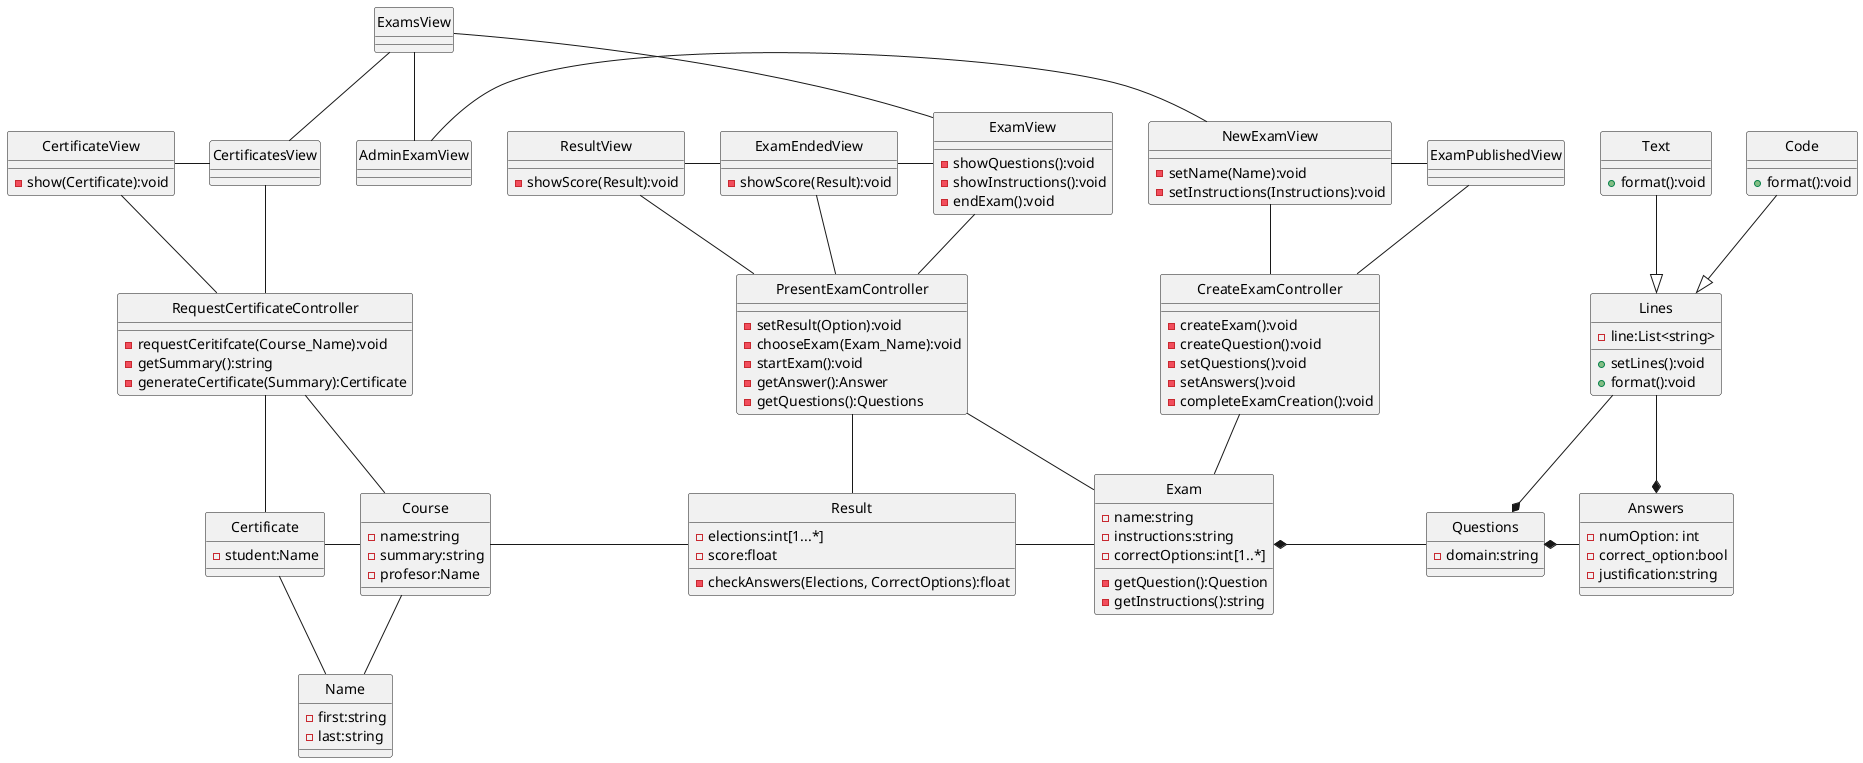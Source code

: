@startuml Design-ClassDiagram
skinparam style strictuml

class ExamsView {
}
class ExamView {
__
-showQuestions():void
-showInstructions():void
-endExam():void
}
class ExamEndedView{
__
-showScore(Result):void
}
class CertificatesView
class CertificateView{
-show(Certificate):void
}
class ResultView{
__
-showScore(Result):void
}

class NewExamView {
-setName(Name):void
-setInstructions(Instructions):void
}

class ExamPublishedView
class AdminExamView

class CreateExamController{
__
-createExam():void
-createQuestion():void
-setQuestions():void
-setAnswers():void
-completeExamCreation():void
}

class PresentExamController {
__
-setResult(Option):void
-chooseExam(Exam_Name):void
-startExam():void
-getAnswer():Answer
-getQuestions():Questions
}

class RequestCertificateController {
__
-requestCeritifcate(Course_Name):void
-getSummary():string
-generateCertificate(Summary):Certificate
}

class Questions{
-domain:string
}
class Answers {
-numOption: int
-correct_option:bool
-justification:string
}
class Exam {
-name:string
-instructions:string
-correctOptions:int[1..*]
__
-getQuestion():Question
-getInstructions():string
}
class Result {
-elections:int[1...*]
-score:float
__
-checkAnswers(Elections, CorrectOptions):float
}

class Certificate {
-student:Name
}

class Name {
    -first:string
    -last:string
}

class Course{
-name:string
-summary:string
-profesor:Name
}

class Lines {
    -line:List<string>
    +setLines():void
    +format():void
}

class Text {
    +format():void
}

class Code {
    +format():void
}

CreateExamController -u- NewExamView
CreateExamController -u- ExamPublishedView

RequestCertificateController -u- CertificatesView
RequestCertificateController -u- CertificateView

PresentExamController -u- ExamView
PresentExamController -u- ResultView
PresentExamController -u- ExamEndedView

CreateExamController -- Exam
PresentExamController -- Exam
PresentExamController -- Result

RequestCertificateController -- Certificate

RequestCertificateController -- Course


ExamsView -- AdminExamView
ExamsView -- CertificatesView
ExamsView -- ExamView
NewExamView -r- ExamPublishedView
AdminExamView -r- NewExamView

ExamEndedView -l- ResultView
ExamView -l- ExamEndedView

CertificatesView -l- CertificateView

Questions *-r- Answers
Exam *-r- Questions

Lines <|-u- Code
Lines <|-u- Text

Lines --* Answers
Lines --* Questions

Exam -l- Result
Result -l- Course
Course -l- Certificate
Name -u- Certificate
Name -u- Course
@enduml